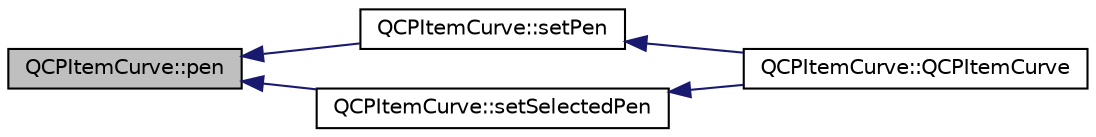 digraph "QCPItemCurve::pen"
{
  edge [fontname="Helvetica",fontsize="10",labelfontname="Helvetica",labelfontsize="10"];
  node [fontname="Helvetica",fontsize="10",shape=record];
  rankdir="LR";
  Node1 [label="QCPItemCurve::pen",height=0.2,width=0.4,color="black", fillcolor="grey75", style="filled", fontcolor="black"];
  Node1 -> Node2 [dir="back",color="midnightblue",fontsize="10",style="solid",fontname="Helvetica"];
  Node2 [label="QCPItemCurve::setPen",height=0.2,width=0.4,color="black", fillcolor="white", style="filled",URL="$class_q_c_p_item_curve.html#a034be908440aec785c34b92843461221"];
  Node2 -> Node3 [dir="back",color="midnightblue",fontsize="10",style="solid",fontname="Helvetica"];
  Node3 [label="QCPItemCurve::QCPItemCurve",height=0.2,width=0.4,color="black", fillcolor="white", style="filled",URL="$class_q_c_p_item_curve.html#ac9b7508bb5c8827e1a7a6199f8c82bec"];
  Node1 -> Node4 [dir="back",color="midnightblue",fontsize="10",style="solid",fontname="Helvetica"];
  Node4 [label="QCPItemCurve::setSelectedPen",height=0.2,width=0.4,color="black", fillcolor="white", style="filled",URL="$class_q_c_p_item_curve.html#a375b917669f868c5a106bf2f1ab7c26d"];
  Node4 -> Node3 [dir="back",color="midnightblue",fontsize="10",style="solid",fontname="Helvetica"];
}
